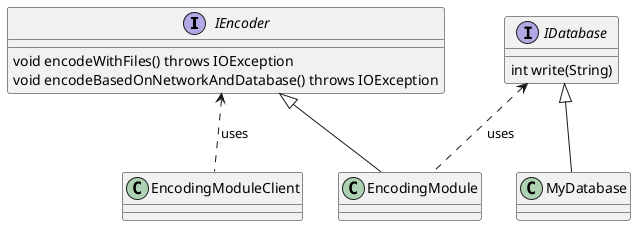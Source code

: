@startuml DIP New
Interface IEncoder {
    void encodeWithFiles() throws IOException
    void encodeBasedOnNetworkAndDatabase() throws IOException
}
Interface IDatabase {
    int write(String)
}

class EncodingModule {

}

class MyDatabase {

}

class EncodingModuleClient {

}

IDatabase <|-- MyDatabase
IEncoder <|-- EncodingModule
IDatabase <.. EncodingModule: uses
IEncoder <.. EncodingModuleClient: uses 
@enduml
